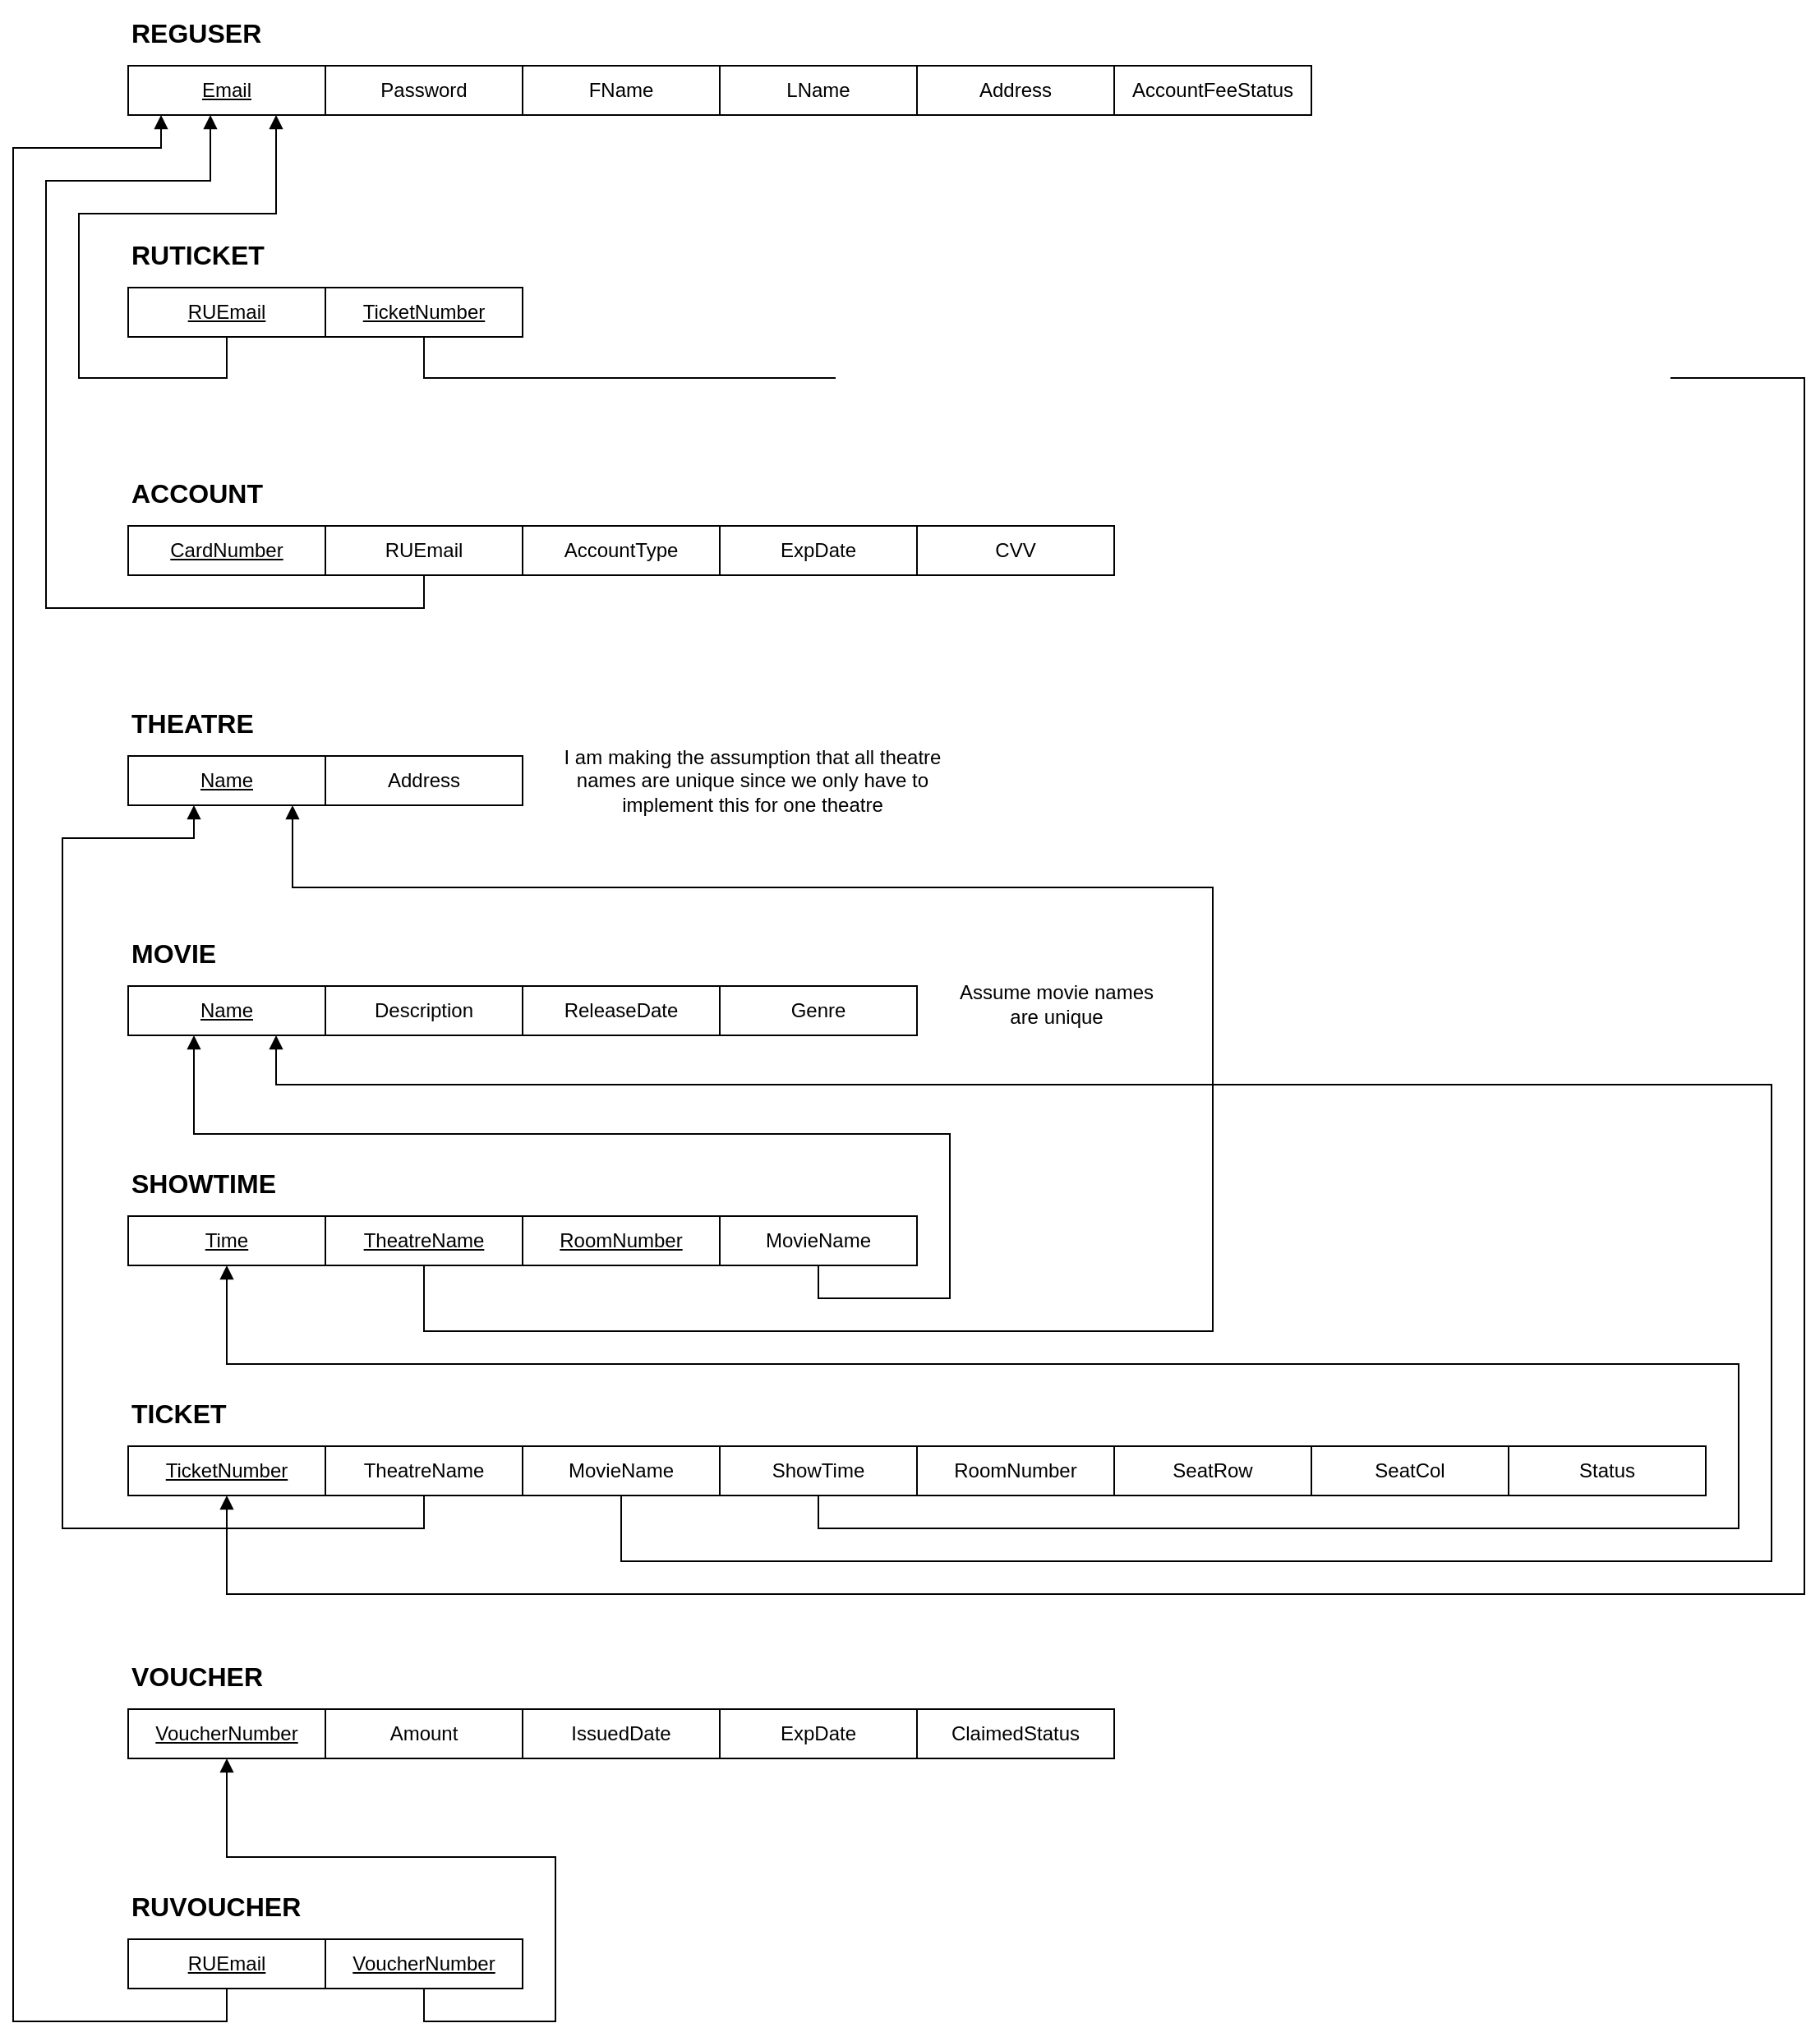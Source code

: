 <mxfile version="13.10.4" type="google"><diagram id="91WVi3UOhFHxQ6_nrHMc" name="Page-1"><mxGraphModel dx="1422" dy="762" grid="1" gridSize="10" guides="1" tooltips="1" connect="1" arrows="1" fold="1" page="1" pageScale="1" pageWidth="850" pageHeight="1100" math="0" shadow="0"><root><mxCell id="0"/><mxCell id="1" parent="0"/><mxCell id="IpzVULdAs-gRw0ihWa3v-2" value="&lt;span&gt;Address&lt;/span&gt;" style="rounded=0;whiteSpace=wrap;html=1;" parent="1" vertex="1"><mxGeometry x="680" y="420" width="120" height="30" as="geometry"/></mxCell><mxCell id="IpzVULdAs-gRw0ihWa3v-3" value="&lt;span style=&quot;font-size: 16px&quot;&gt;&lt;b&gt;REGUSER&lt;/b&gt;&lt;/span&gt;" style="text;html=1;strokeColor=none;fillColor=none;align=left;verticalAlign=middle;whiteSpace=wrap;rounded=0;" parent="1" vertex="1"><mxGeometry x="200" y="380" width="120" height="40" as="geometry"/></mxCell><mxCell id="IpzVULdAs-gRw0ihWa3v-4" value="&lt;font style=&quot;font-size: 12px&quot;&gt;FName&lt;/font&gt;" style="rounded=0;whiteSpace=wrap;html=1;" parent="1" vertex="1"><mxGeometry x="440" y="420" width="120" height="30" as="geometry"/></mxCell><mxCell id="IpzVULdAs-gRw0ihWa3v-5" value="LName" style="rounded=0;whiteSpace=wrap;html=1;" parent="1" vertex="1"><mxGeometry x="560" y="420" width="120" height="30" as="geometry"/></mxCell><mxCell id="IpzVULdAs-gRw0ihWa3v-6" value="Email" style="rounded=0;whiteSpace=wrap;html=1;fontStyle=4" parent="1" vertex="1"><mxGeometry x="200" y="420" width="120" height="30" as="geometry"/></mxCell><mxCell id="IpzVULdAs-gRw0ihWa3v-7" value="&lt;u&gt;CardNumber&lt;/u&gt;" style="rounded=0;whiteSpace=wrap;html=1;" parent="1" vertex="1"><mxGeometry x="200" y="700" width="120" height="30" as="geometry"/></mxCell><mxCell id="IpzVULdAs-gRw0ihWa3v-9" value="&lt;span style=&quot;font-size: 16px&quot;&gt;&lt;b&gt;ACCOUNT&lt;/b&gt;&lt;/span&gt;" style="text;html=1;strokeColor=none;fillColor=none;align=left;verticalAlign=middle;whiteSpace=wrap;rounded=0;" parent="1" vertex="1"><mxGeometry x="200" y="660" width="120" height="40" as="geometry"/></mxCell><mxCell id="IpzVULdAs-gRw0ihWa3v-10" value="RUEmail" style="rounded=0;whiteSpace=wrap;html=1;" parent="1" vertex="1"><mxGeometry x="320" y="700" width="120" height="30" as="geometry"/></mxCell><mxCell id="IpzVULdAs-gRw0ihWa3v-11" value="AccountType" style="rounded=0;whiteSpace=wrap;html=1;" parent="1" vertex="1"><mxGeometry x="440" y="700" width="120" height="30" as="geometry"/></mxCell><mxCell id="IpzVULdAs-gRw0ihWa3v-12" value="ExpDate" style="rounded=0;whiteSpace=wrap;html=1;" parent="1" vertex="1"><mxGeometry x="560" y="700" width="120" height="30" as="geometry"/></mxCell><mxCell id="IpzVULdAs-gRw0ihWa3v-13" value="&lt;u&gt;Name&lt;/u&gt;" style="rounded=0;whiteSpace=wrap;html=1;" parent="1" vertex="1"><mxGeometry x="200" y="840" width="120" height="30" as="geometry"/></mxCell><mxCell id="IpzVULdAs-gRw0ihWa3v-14" value="&lt;span&gt;Address&lt;/span&gt;" style="rounded=0;whiteSpace=wrap;html=1;fontStyle=0" parent="1" vertex="1"><mxGeometry x="320" y="840" width="120" height="30" as="geometry"/></mxCell><mxCell id="IpzVULdAs-gRw0ihWa3v-15" value="&lt;span style=&quot;font-size: 16px&quot;&gt;&lt;b&gt;THEATRE&lt;/b&gt;&lt;/span&gt;" style="text;html=1;strokeColor=none;fillColor=none;align=left;verticalAlign=middle;whiteSpace=wrap;rounded=0;" parent="1" vertex="1"><mxGeometry x="200" y="800" width="120" height="40" as="geometry"/></mxCell><mxCell id="IpzVULdAs-gRw0ihWa3v-21" value="&lt;span&gt;CVV&lt;/span&gt;" style="rounded=0;whiteSpace=wrap;html=1;" parent="1" vertex="1"><mxGeometry x="680" y="700" width="120" height="30" as="geometry"/></mxCell><mxCell id="IpzVULdAs-gRw0ihWa3v-23" value="&lt;u&gt;Name&lt;/u&gt;" style="rounded=0;whiteSpace=wrap;html=1;" parent="1" vertex="1"><mxGeometry x="200" y="980" width="120" height="30" as="geometry"/></mxCell><mxCell id="IpzVULdAs-gRw0ihWa3v-24" value="&lt;span style=&quot;font-size: 16px&quot;&gt;&lt;b&gt;MOVIE&lt;/b&gt;&lt;/span&gt;" style="text;html=1;strokeColor=none;fillColor=none;align=left;verticalAlign=middle;whiteSpace=wrap;rounded=0;" parent="1" vertex="1"><mxGeometry x="200" y="940" width="120" height="40" as="geometry"/></mxCell><mxCell id="IpzVULdAs-gRw0ihWa3v-25" value="Description" style="rounded=0;whiteSpace=wrap;html=1;fontStyle=0" parent="1" vertex="1"><mxGeometry x="320" y="980" width="120" height="30" as="geometry"/></mxCell><mxCell id="IpzVULdAs-gRw0ihWa3v-26" value="ReleaseDate" style="rounded=0;whiteSpace=wrap;html=1;" parent="1" vertex="1"><mxGeometry x="440" y="980" width="120" height="30" as="geometry"/></mxCell><mxCell id="IpzVULdAs-gRw0ihWa3v-27" value="Genre" style="rounded=0;whiteSpace=wrap;html=1;" parent="1" vertex="1"><mxGeometry x="560" y="980" width="120" height="30" as="geometry"/></mxCell><mxCell id="IpzVULdAs-gRw0ihWa3v-30" value="AccountFeeStatus" style="rounded=0;whiteSpace=wrap;html=1;" parent="1" vertex="1"><mxGeometry x="800" y="420" width="120" height="30" as="geometry"/></mxCell><mxCell id="IpzVULdAs-gRw0ihWa3v-32" value="&lt;u&gt;TicketNumber&lt;/u&gt;" style="rounded=0;whiteSpace=wrap;html=1;" parent="1" vertex="1"><mxGeometry x="200" y="1260" width="120" height="30" as="geometry"/></mxCell><mxCell id="IpzVULdAs-gRw0ihWa3v-33" value="&lt;span style=&quot;font-size: 16px&quot;&gt;&lt;b&gt;TICKET&lt;/b&gt;&lt;/span&gt;" style="text;html=1;strokeColor=none;fillColor=none;align=left;verticalAlign=middle;whiteSpace=wrap;rounded=0;" parent="1" vertex="1"><mxGeometry x="200" y="1220" width="120" height="40" as="geometry"/></mxCell><mxCell id="IpzVULdAs-gRw0ihWa3v-34" value="ShowTime" style="rounded=0;whiteSpace=wrap;html=1;" parent="1" vertex="1"><mxGeometry x="560" y="1260" width="120" height="30" as="geometry"/></mxCell><mxCell id="IpzVULdAs-gRw0ihWa3v-35" value="TheatreName" style="rounded=0;whiteSpace=wrap;html=1;" parent="1" vertex="1"><mxGeometry x="320" y="1260" width="120" height="30" as="geometry"/></mxCell><mxCell id="IpzVULdAs-gRw0ihWa3v-36" value="MovieName" style="rounded=0;whiteSpace=wrap;html=1;" parent="1" vertex="1"><mxGeometry x="440" y="1260" width="120" height="30" as="geometry"/></mxCell><mxCell id="IpzVULdAs-gRw0ihWa3v-37" value="&lt;u&gt;Time&lt;/u&gt;" style="rounded=0;whiteSpace=wrap;html=1;" parent="1" vertex="1"><mxGeometry x="200" y="1120" width="120" height="30" as="geometry"/></mxCell><mxCell id="IpzVULdAs-gRw0ihWa3v-38" value="&lt;span style=&quot;font-size: 16px&quot;&gt;&lt;b&gt;SHOWTIME&lt;/b&gt;&lt;/span&gt;" style="text;html=1;strokeColor=none;fillColor=none;align=left;verticalAlign=middle;whiteSpace=wrap;rounded=0;" parent="1" vertex="1"><mxGeometry x="200" y="1080" width="120" height="40" as="geometry"/></mxCell><mxCell id="IpzVULdAs-gRw0ihWa3v-39" value="TheatreName" style="rounded=0;whiteSpace=wrap;html=1;fontStyle=4" parent="1" vertex="1"><mxGeometry x="320" y="1120" width="120" height="30" as="geometry"/></mxCell><mxCell id="IpzVULdAs-gRw0ihWa3v-44" value="I am making the assumption that all theatre names are unique since we only have to implement this for one theatre" style="text;html=1;strokeColor=none;fillColor=none;align=center;verticalAlign=middle;whiteSpace=wrap;rounded=0;" parent="1" vertex="1"><mxGeometry x="450" y="802.5" width="260" height="105" as="geometry"/></mxCell><mxCell id="IpzVULdAs-gRw0ihWa3v-45" value="RoomNumber" style="rounded=0;whiteSpace=wrap;html=1;fontStyle=4" parent="1" vertex="1"><mxGeometry x="440" y="1120" width="120" height="30" as="geometry"/></mxCell><mxCell id="IpzVULdAs-gRw0ihWa3v-46" value="MovieName" style="rounded=0;whiteSpace=wrap;html=1;" parent="1" vertex="1"><mxGeometry x="560" y="1120" width="120" height="30" as="geometry"/></mxCell><mxCell id="IpzVULdAs-gRw0ihWa3v-47" value="&lt;u&gt;VoucherNumber&lt;/u&gt;" style="rounded=0;whiteSpace=wrap;html=1;" parent="1" vertex="1"><mxGeometry x="200" y="1420" width="120" height="30" as="geometry"/></mxCell><mxCell id="IpzVULdAs-gRw0ihWa3v-48" value="&lt;span style=&quot;font-size: 16px&quot;&gt;&lt;b&gt;VOUCHER&lt;/b&gt;&lt;/span&gt;" style="text;html=1;strokeColor=none;fillColor=none;align=left;verticalAlign=middle;whiteSpace=wrap;rounded=0;" parent="1" vertex="1"><mxGeometry x="200" y="1380" width="120" height="40" as="geometry"/></mxCell><mxCell id="IpzVULdAs-gRw0ihWa3v-49" value="ExpDate" style="rounded=0;whiteSpace=wrap;html=1;" parent="1" vertex="1"><mxGeometry x="560" y="1420" width="120" height="30" as="geometry"/></mxCell><mxCell id="IpzVULdAs-gRw0ihWa3v-50" value="Amount" style="rounded=0;whiteSpace=wrap;html=1;" parent="1" vertex="1"><mxGeometry x="320" y="1420" width="120" height="30" as="geometry"/></mxCell><mxCell id="IpzVULdAs-gRw0ihWa3v-51" value="IssuedDate" style="rounded=0;whiteSpace=wrap;html=1;" parent="1" vertex="1"><mxGeometry x="440" y="1420" width="120" height="30" as="geometry"/></mxCell><mxCell id="IpzVULdAs-gRw0ihWa3v-52" value="RoomNumber" style="rounded=0;whiteSpace=wrap;html=1;" parent="1" vertex="1"><mxGeometry x="680" y="1260" width="120" height="30" as="geometry"/></mxCell><mxCell id="IpzVULdAs-gRw0ihWa3v-53" value="SeatRow" style="rounded=0;whiteSpace=wrap;html=1;" parent="1" vertex="1"><mxGeometry x="800" y="1260" width="120" height="30" as="geometry"/></mxCell><mxCell id="IpzVULdAs-gRw0ihWa3v-54" value="SeatCol" style="rounded=0;whiteSpace=wrap;html=1;" parent="1" vertex="1"><mxGeometry x="920" y="1260" width="120" height="30" as="geometry"/></mxCell><mxCell id="IpzVULdAs-gRw0ihWa3v-55" value="ClaimedStatus" style="rounded=0;whiteSpace=wrap;html=1;" parent="1" vertex="1"><mxGeometry x="680" y="1420" width="120" height="30" as="geometry"/></mxCell><mxCell id="IpzVULdAs-gRw0ihWa3v-56" value="&lt;font style=&quot;font-size: 12px&quot;&gt;Password&lt;/font&gt;" style="rounded=0;whiteSpace=wrap;html=1;" parent="1" vertex="1"><mxGeometry x="320" y="420" width="120" height="30" as="geometry"/></mxCell><mxCell id="IpzVULdAs-gRw0ihWa3v-57" value="Assume movie names are unique" style="text;html=1;strokeColor=none;fillColor=none;align=center;verticalAlign=middle;whiteSpace=wrap;rounded=0;" parent="1" vertex="1"><mxGeometry x="700" y="972.5" width="130" height="37.5" as="geometry"/></mxCell><mxCell id="IpzVULdAs-gRw0ihWa3v-59" value="&lt;span style=&quot;font-size: 16px&quot;&gt;&lt;b&gt;RUTICKET&lt;/b&gt;&lt;/span&gt;" style="text;html=1;strokeColor=none;fillColor=none;align=left;verticalAlign=middle;whiteSpace=wrap;rounded=0;" parent="1" vertex="1"><mxGeometry x="200" y="515" width="120" height="40" as="geometry"/></mxCell><mxCell id="IpzVULdAs-gRw0ihWa3v-62" value="RUEmail" style="rounded=0;whiteSpace=wrap;html=1;fontStyle=4" parent="1" vertex="1"><mxGeometry x="200" y="555" width="120" height="30" as="geometry"/></mxCell><mxCell id="IpzVULdAs-gRw0ihWa3v-65" value="&lt;u&gt;TicketNumber&lt;/u&gt;" style="rounded=0;whiteSpace=wrap;html=1;" parent="1" vertex="1"><mxGeometry x="320" y="555" width="120" height="30" as="geometry"/></mxCell><mxCell id="IpzVULdAs-gRw0ihWa3v-66" value="" style="endArrow=block;endFill=1;html=1;edgeStyle=orthogonalEdgeStyle;align=left;verticalAlign=top;rounded=0;" parent="1" source="IpzVULdAs-gRw0ihWa3v-62" target="IpzVULdAs-gRw0ihWa3v-6" edge="1"><mxGeometry x="-1" relative="1" as="geometry"><mxPoint x="740" y="590" as="sourcePoint"/><mxPoint x="240" y="450" as="targetPoint"/><Array as="points"><mxPoint x="260" y="610"/><mxPoint x="170" y="610"/><mxPoint x="170" y="510"/><mxPoint x="290" y="510"/></Array></mxGeometry></mxCell><mxCell id="IpzVULdAs-gRw0ihWa3v-67" value="" style="endArrow=block;endFill=1;html=1;edgeStyle=orthogonalEdgeStyle;align=left;verticalAlign=top;rounded=0;" parent="1" source="IpzVULdAs-gRw0ihWa3v-10" target="IpzVULdAs-gRw0ihWa3v-6" edge="1"><mxGeometry x="-1" relative="1" as="geometry"><mxPoint x="150" y="720" as="sourcePoint"/><mxPoint x="180" y="585" as="targetPoint"/><Array as="points"><mxPoint x="380" y="750"/><mxPoint x="150" y="750"/><mxPoint x="150" y="490"/><mxPoint x="250" y="490"/></Array></mxGeometry></mxCell><mxCell id="IpzVULdAs-gRw0ihWa3v-68" value="" style="endArrow=block;endFill=1;html=1;edgeStyle=orthogonalEdgeStyle;align=left;verticalAlign=top;rounded=0;" parent="1" source="IpzVULdAs-gRw0ihWa3v-46" target="IpzVULdAs-gRw0ihWa3v-23" edge="1"><mxGeometry x="-1" relative="1" as="geometry"><mxPoint x="350" y="1190" as="sourcePoint"/><mxPoint x="200" y="910" as="targetPoint"/><Array as="points"><mxPoint x="620" y="1170"/><mxPoint x="700" y="1170"/><mxPoint x="700" y="1070"/><mxPoint x="240" y="1070"/></Array></mxGeometry></mxCell><mxCell id="IpzVULdAs-gRw0ihWa3v-69" value="" style="endArrow=block;endFill=1;html=1;edgeStyle=orthogonalEdgeStyle;align=left;verticalAlign=top;rounded=0;" parent="1" source="IpzVULdAs-gRw0ihWa3v-39" target="IpzVULdAs-gRw0ihWa3v-13" edge="1"><mxGeometry x="-1" relative="1" as="geometry"><mxPoint x="490" y="1195.0" as="sourcePoint"/><mxPoint x="160" y="1055.0" as="targetPoint"/><Array as="points"><mxPoint x="380" y="1190"/><mxPoint x="860" y="1190"/><mxPoint x="860" y="920"/><mxPoint x="300" y="920"/></Array></mxGeometry></mxCell><mxCell id="IpzVULdAs-gRw0ihWa3v-70" value="" style="endArrow=block;endFill=1;html=1;edgeStyle=orthogonalEdgeStyle;align=left;verticalAlign=top;rounded=0;" parent="1" source="IpzVULdAs-gRw0ihWa3v-35" target="IpzVULdAs-gRw0ihWa3v-13" edge="1"><mxGeometry x="-1" relative="1" as="geometry"><mxPoint x="340" y="1300.0" as="sourcePoint"/><mxPoint x="260" y="1020.0" as="targetPoint"/><Array as="points"><mxPoint x="380" y="1310"/><mxPoint x="160" y="1310"/><mxPoint x="160" y="890"/><mxPoint x="240" y="890"/></Array></mxGeometry></mxCell><mxCell id="IpzVULdAs-gRw0ihWa3v-71" value="" style="endArrow=block;endFill=1;html=1;edgeStyle=orthogonalEdgeStyle;align=left;verticalAlign=top;rounded=0;" parent="1" source="IpzVULdAs-gRw0ihWa3v-36" target="IpzVULdAs-gRw0ihWa3v-23" edge="1"><mxGeometry x="-1" relative="1" as="geometry"><mxPoint x="480" y="1335.0" as="sourcePoint"/><mxPoint x="340" y="915.0" as="targetPoint"/><Array as="points"><mxPoint x="500" y="1330"/><mxPoint x="1200" y="1330"/><mxPoint x="1200" y="1040"/><mxPoint x="290" y="1040"/></Array></mxGeometry></mxCell><mxCell id="IpzVULdAs-gRw0ihWa3v-72" value="" style="endArrow=block;endFill=1;html=1;edgeStyle=orthogonalEdgeStyle;align=left;verticalAlign=top;rounded=0;" parent="1" source="IpzVULdAs-gRw0ihWa3v-34" target="IpzVULdAs-gRw0ihWa3v-37" edge="1"><mxGeometry x="-1" relative="1" as="geometry"><mxPoint x="510" y="1300.0" as="sourcePoint"/><mxPoint x="300" y="1020.0" as="targetPoint"/><Array as="points"><mxPoint x="620" y="1310"/><mxPoint x="1180" y="1310"/><mxPoint x="1180" y="1210"/><mxPoint x="260" y="1210"/></Array></mxGeometry></mxCell><mxCell id="IpzVULdAs-gRw0ihWa3v-73" value="" style="endArrow=block;endFill=1;html=1;edgeStyle=orthogonalEdgeStyle;align=left;verticalAlign=top;rounded=0;" parent="1" source="IpzVULdAs-gRw0ihWa3v-65" target="IpzVULdAs-gRw0ihWa3v-32" edge="1"><mxGeometry x="-1" relative="1" as="geometry"><mxPoint x="640" y="605" as="sourcePoint"/><mxPoint x="790" y="550" as="targetPoint"/><Array as="points"><mxPoint x="380" y="610"/><mxPoint x="1220" y="610"/><mxPoint x="1220" y="1350"/><mxPoint x="260" y="1350"/></Array></mxGeometry></mxCell><mxCell id="IpzVULdAs-gRw0ihWa3v-74" value="&lt;span style=&quot;font-size: 16px&quot;&gt;&lt;b&gt;RUVOUCHER&lt;/b&gt;&lt;/span&gt;" style="text;html=1;strokeColor=none;fillColor=none;align=left;verticalAlign=middle;whiteSpace=wrap;rounded=0;" parent="1" vertex="1"><mxGeometry x="200" y="1520" width="120" height="40" as="geometry"/></mxCell><mxCell id="IpzVULdAs-gRw0ihWa3v-75" value="RUEmail" style="rounded=0;whiteSpace=wrap;html=1;fontStyle=4" parent="1" vertex="1"><mxGeometry x="200" y="1560" width="120" height="30" as="geometry"/></mxCell><mxCell id="IpzVULdAs-gRw0ihWa3v-76" value="&lt;u&gt;VoucherNumber&lt;/u&gt;" style="rounded=0;whiteSpace=wrap;html=1;" parent="1" vertex="1"><mxGeometry x="320" y="1560" width="120" height="30" as="geometry"/></mxCell><mxCell id="IpzVULdAs-gRw0ihWa3v-77" value="" style="endArrow=block;endFill=1;html=1;edgeStyle=orthogonalEdgeStyle;align=left;verticalAlign=top;rounded=0;" parent="1" source="IpzVULdAs-gRw0ihWa3v-75" target="IpzVULdAs-gRw0ihWa3v-6" edge="1"><mxGeometry x="-1" relative="1" as="geometry"><mxPoint x="220" y="1635" as="sourcePoint"/><mxPoint x="250" y="1500" as="targetPoint"/><Array as="points"><mxPoint x="260" y="1610"/><mxPoint x="130" y="1610"/><mxPoint x="130" y="470"/><mxPoint x="220" y="470"/></Array></mxGeometry></mxCell><mxCell id="IpzVULdAs-gRw0ihWa3v-78" value="" style="endArrow=block;endFill=1;html=1;edgeStyle=orthogonalEdgeStyle;align=left;verticalAlign=top;rounded=0;" parent="1" source="IpzVULdAs-gRw0ihWa3v-76" target="IpzVULdAs-gRw0ihWa3v-47" edge="1"><mxGeometry x="-1" relative="1" as="geometry"><mxPoint x="340" y="1635" as="sourcePoint"/><mxPoint x="220" y="2340" as="targetPoint"/><Array as="points"><mxPoint x="380" y="1610"/><mxPoint x="460" y="1610"/><mxPoint x="460" y="1510"/><mxPoint x="260" y="1510"/></Array></mxGeometry></mxCell><mxCell id="IpzVULdAs-gRw0ihWa3v-79" value="Status" style="rounded=0;whiteSpace=wrap;html=1;" parent="1" vertex="1"><mxGeometry x="1040" y="1260" width="120" height="30" as="geometry"/></mxCell></root></mxGraphModel></diagram></mxfile>